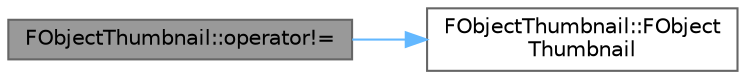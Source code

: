 digraph "FObjectThumbnail::operator!="
{
 // INTERACTIVE_SVG=YES
 // LATEX_PDF_SIZE
  bgcolor="transparent";
  edge [fontname=Helvetica,fontsize=10,labelfontname=Helvetica,labelfontsize=10];
  node [fontname=Helvetica,fontsize=10,shape=box,height=0.2,width=0.4];
  rankdir="LR";
  Node1 [id="Node000001",label="FObjectThumbnail::operator!=",height=0.2,width=0.4,color="gray40", fillcolor="grey60", style="filled", fontcolor="black",tooltip=" "];
  Node1 -> Node2 [id="edge1_Node000001_Node000002",color="steelblue1",style="solid",tooltip=" "];
  Node2 [id="Node000002",label="FObjectThumbnail::FObject\lThumbnail",height=0.2,width=0.4,color="grey40", fillcolor="white", style="filled",URL="$d8/dfe/classFObjectThumbnail.html#afe06d3bcf48257e7c1834b7206745263",tooltip="Default constructor."];
}
